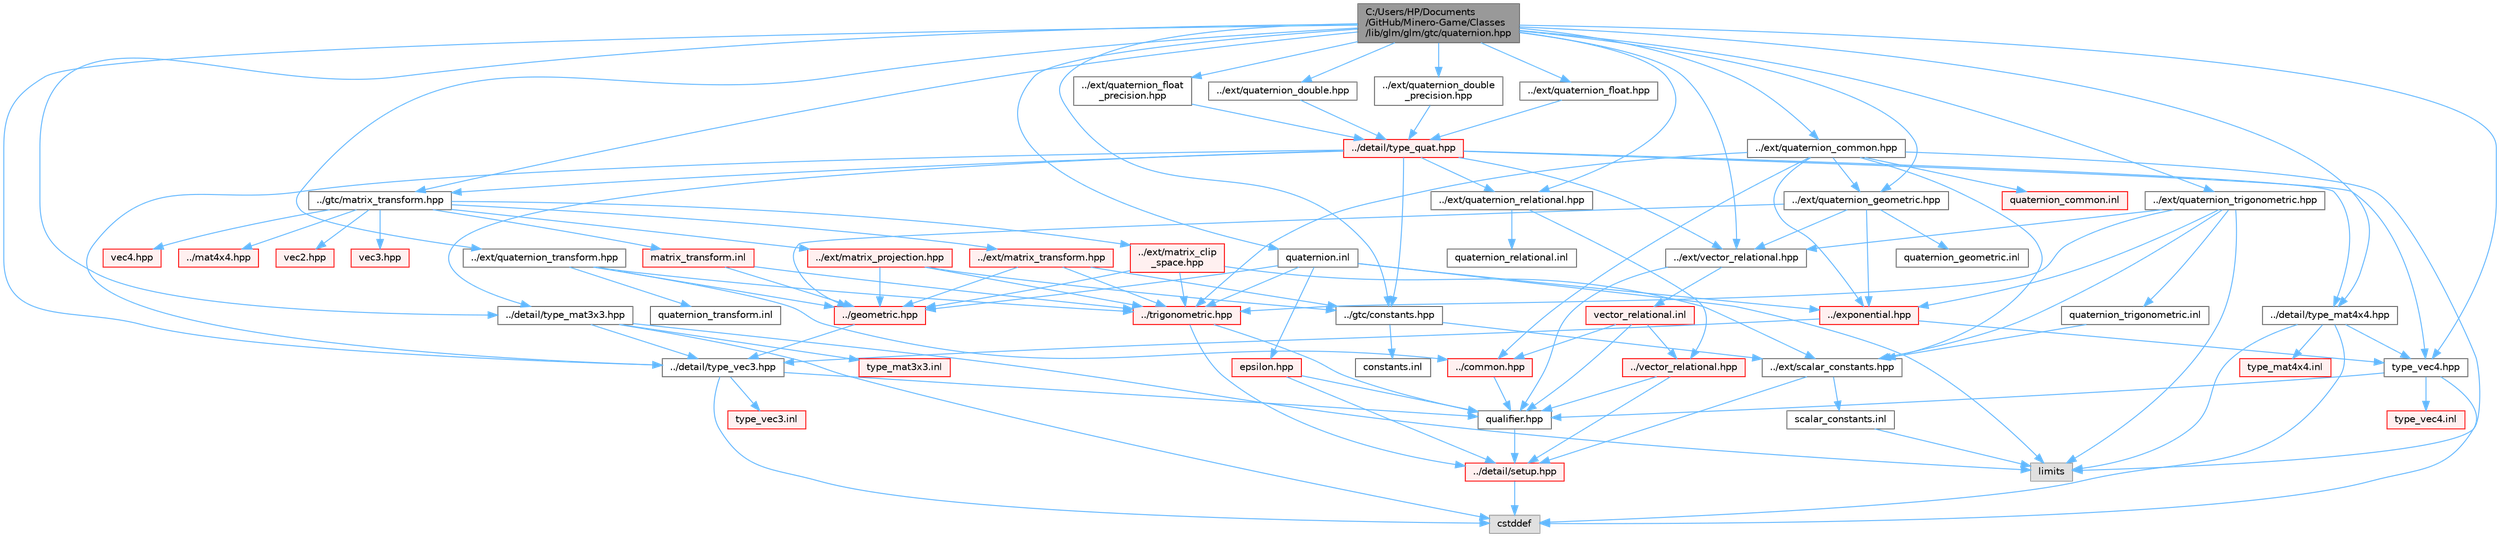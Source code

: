 digraph "C:/Users/HP/Documents/GitHub/Minero-Game/Classes/lib/glm/glm/gtc/quaternion.hpp"
{
 // LATEX_PDF_SIZE
  bgcolor="transparent";
  edge [fontname=Helvetica,fontsize=10,labelfontname=Helvetica,labelfontsize=10];
  node [fontname=Helvetica,fontsize=10,shape=box,height=0.2,width=0.4];
  Node1 [id="Node000001",label="C:/Users/HP/Documents\l/GitHub/Minero-Game/Classes\l/lib/glm/glm/gtc/quaternion.hpp",height=0.2,width=0.4,color="gray40", fillcolor="grey60", style="filled", fontcolor="black",tooltip=" "];
  Node1 -> Node2 [id="edge227_Node000001_Node000002",color="steelblue1",style="solid",tooltip=" "];
  Node2 [id="Node000002",label="../gtc/constants.hpp",height=0.2,width=0.4,color="grey40", fillcolor="white", style="filled",URL="$_classes_2lib_2glm_2glm_2gtc_2constants_8hpp.html",tooltip=" "];
  Node2 -> Node3 [id="edge228_Node000002_Node000003",color="steelblue1",style="solid",tooltip=" "];
  Node3 [id="Node000003",label="../ext/scalar_constants.hpp",height=0.2,width=0.4,color="grey40", fillcolor="white", style="filled",URL="$_classes_2lib_2glm_2glm_2ext_2scalar__constants_8hpp.html",tooltip=" "];
  Node3 -> Node4 [id="edge229_Node000003_Node000004",color="steelblue1",style="solid",tooltip=" "];
  Node4 [id="Node000004",label="../detail/setup.hpp",height=0.2,width=0.4,color="red", fillcolor="#FFF0F0", style="filled",URL="$_classes_2lib_2glm_2glm_2detail_2setup_8hpp.html",tooltip=" "];
  Node4 -> Node6 [id="edge230_Node000004_Node000006",color="steelblue1",style="solid",tooltip=" "];
  Node6 [id="Node000006",label="cstddef",height=0.2,width=0.4,color="grey60", fillcolor="#E0E0E0", style="filled",tooltip=" "];
  Node3 -> Node8 [id="edge231_Node000003_Node000008",color="steelblue1",style="solid",tooltip=" "];
  Node8 [id="Node000008",label="scalar_constants.inl",height=0.2,width=0.4,color="grey40", fillcolor="white", style="filled",URL="$_classes_2lib_2glm_2glm_2ext_2scalar__constants_8inl.html",tooltip=" "];
  Node8 -> Node9 [id="edge232_Node000008_Node000009",color="steelblue1",style="solid",tooltip=" "];
  Node9 [id="Node000009",label="limits",height=0.2,width=0.4,color="grey60", fillcolor="#E0E0E0", style="filled",tooltip=" "];
  Node2 -> Node10 [id="edge233_Node000002_Node000010",color="steelblue1",style="solid",tooltip=" "];
  Node10 [id="Node000010",label="constants.inl",height=0.2,width=0.4,color="grey40", fillcolor="white", style="filled",URL="$_classes_2lib_2glm_2glm_2gtc_2constants_8inl.html",tooltip=" "];
  Node1 -> Node11 [id="edge234_Node000001_Node000011",color="steelblue1",style="solid",tooltip=" "];
  Node11 [id="Node000011",label="../gtc/matrix_transform.hpp",height=0.2,width=0.4,color="grey40", fillcolor="white", style="filled",URL="$_classes_2lib_2glm_2glm_2gtc_2matrix__transform_8hpp.html",tooltip=" "];
  Node11 -> Node12 [id="edge235_Node000011_Node000012",color="steelblue1",style="solid",tooltip=" "];
  Node12 [id="Node000012",label="../mat4x4.hpp",height=0.2,width=0.4,color="red", fillcolor="#FFF0F0", style="filled",URL="$_classes_2lib_2glm_2glm_2mat4x4_8hpp.html",tooltip=" "];
  Node11 -> Node21 [id="edge236_Node000011_Node000021",color="steelblue1",style="solid",tooltip=" "];
  Node21 [id="Node000021",label="vec2.hpp",height=0.2,width=0.4,color="red", fillcolor="#FFF0F0", style="filled",URL="$_classes_2lib_2glm_2glm_2vec2_8hpp.html",tooltip=" "];
  Node11 -> Node36 [id="edge237_Node000011_Node000036",color="steelblue1",style="solid",tooltip=" "];
  Node36 [id="Node000036",label="vec3.hpp",height=0.2,width=0.4,color="red", fillcolor="#FFF0F0", style="filled",URL="$_classes_2lib_2glm_2glm_2vec3_8hpp.html",tooltip=" "];
  Node11 -> Node49 [id="edge238_Node000011_Node000049",color="steelblue1",style="solid",tooltip=" "];
  Node49 [id="Node000049",label="vec4.hpp",height=0.2,width=0.4,color="red", fillcolor="#FFF0F0", style="filled",URL="$_classes_2lib_2glm_2glm_2vec4_8hpp.html",tooltip=" "];
  Node11 -> Node135 [id="edge239_Node000011_Node000135",color="steelblue1",style="solid",tooltip=" "];
  Node135 [id="Node000135",label="../ext/matrix_projection.hpp",height=0.2,width=0.4,color="red", fillcolor="#FFF0F0", style="filled",URL="$_classes_2lib_2glm_2glm_2ext_2matrix__projection_8hpp.html",tooltip=" "];
  Node135 -> Node2 [id="edge240_Node000135_Node000002",color="steelblue1",style="solid",tooltip=" "];
  Node135 -> Node117 [id="edge241_Node000135_Node000117",color="steelblue1",style="solid",tooltip=" "];
  Node117 [id="Node000117",label="../geometric.hpp",height=0.2,width=0.4,color="red", fillcolor="#FFF0F0", style="filled",URL="$_classes_2lib_2glm_2glm_2geometric_8hpp.html",tooltip=" "];
  Node117 -> Node38 [id="edge242_Node000117_Node000038",color="steelblue1",style="solid",tooltip=" "];
  Node38 [id="Node000038",label="../detail/type_vec3.hpp",height=0.2,width=0.4,color="grey40", fillcolor="white", style="filled",URL="$_classes_2lib_2glm_2glm_2detail_2type__vec3_8hpp.html",tooltip=" "];
  Node38 -> Node16 [id="edge243_Node000038_Node000016",color="steelblue1",style="solid",tooltip=" "];
  Node16 [id="Node000016",label="qualifier.hpp",height=0.2,width=0.4,color="grey40", fillcolor="white", style="filled",URL="$_classes_2lib_2glm_2glm_2detail_2qualifier_8hpp.html",tooltip=" "];
  Node16 -> Node4 [id="edge244_Node000016_Node000004",color="steelblue1",style="solid",tooltip=" "];
  Node38 -> Node6 [id="edge245_Node000038_Node000006",color="steelblue1",style="solid",tooltip=" "];
  Node38 -> Node39 [id="edge246_Node000038_Node000039",color="steelblue1",style="solid",tooltip=" "];
  Node39 [id="Node000039",label="type_vec3.inl",height=0.2,width=0.4,color="red", fillcolor="#FFF0F0", style="filled",URL="$_classes_2lib_2glm_2glm_2detail_2type__vec3_8inl.html",tooltip=" "];
  Node135 -> Node136 [id="edge247_Node000135_Node000136",color="steelblue1",style="solid",tooltip=" "];
  Node136 [id="Node000136",label="../trigonometric.hpp",height=0.2,width=0.4,color="red", fillcolor="#FFF0F0", style="filled",URL="$_classes_2lib_2glm_2glm_2trigonometric_8hpp.html",tooltip=" "];
  Node136 -> Node4 [id="edge248_Node000136_Node000004",color="steelblue1",style="solid",tooltip=" "];
  Node136 -> Node16 [id="edge249_Node000136_Node000016",color="steelblue1",style="solid",tooltip=" "];
  Node11 -> Node140 [id="edge250_Node000011_Node000140",color="steelblue1",style="solid",tooltip=" "];
  Node140 [id="Node000140",label="../ext/matrix_clip\l_space.hpp",height=0.2,width=0.4,color="red", fillcolor="#FFF0F0", style="filled",URL="$_classes_2lib_2glm_2glm_2ext_2matrix__clip__space_8hpp.html",tooltip=" "];
  Node140 -> Node3 [id="edge251_Node000140_Node000003",color="steelblue1",style="solid",tooltip=" "];
  Node140 -> Node117 [id="edge252_Node000140_Node000117",color="steelblue1",style="solid",tooltip=" "];
  Node140 -> Node136 [id="edge253_Node000140_Node000136",color="steelblue1",style="solid",tooltip=" "];
  Node11 -> Node142 [id="edge254_Node000011_Node000142",color="steelblue1",style="solid",tooltip=" "];
  Node142 [id="Node000142",label="../ext/matrix_transform.hpp",height=0.2,width=0.4,color="red", fillcolor="#FFF0F0", style="filled",URL="$_classes_2lib_2glm_2glm_2ext_2matrix__transform_8hpp.html",tooltip=" "];
  Node142 -> Node2 [id="edge255_Node000142_Node000002",color="steelblue1",style="solid",tooltip=" "];
  Node142 -> Node117 [id="edge256_Node000142_Node000117",color="steelblue1",style="solid",tooltip=" "];
  Node142 -> Node136 [id="edge257_Node000142_Node000136",color="steelblue1",style="solid",tooltip=" "];
  Node11 -> Node144 [id="edge258_Node000011_Node000144",color="steelblue1",style="solid",tooltip=" "];
  Node144 [id="Node000144",label="matrix_transform.inl",height=0.2,width=0.4,color="red", fillcolor="#FFF0F0", style="filled",URL="$_classes_2lib_2glm_2glm_2gtc_2matrix__transform_8inl.html",tooltip=" "];
  Node144 -> Node117 [id="edge259_Node000144_Node000117",color="steelblue1",style="solid",tooltip=" "];
  Node144 -> Node136 [id="edge260_Node000144_Node000136",color="steelblue1",style="solid",tooltip=" "];
  Node1 -> Node145 [id="edge261_Node000001_Node000145",color="steelblue1",style="solid",tooltip=" "];
  Node145 [id="Node000145",label="../ext/vector_relational.hpp",height=0.2,width=0.4,color="grey40", fillcolor="white", style="filled",URL="$_classes_2lib_2glm_2glm_2ext_2vector__relational_8hpp.html",tooltip=" "];
  Node145 -> Node16 [id="edge262_Node000145_Node000016",color="steelblue1",style="solid",tooltip=" "];
  Node145 -> Node146 [id="edge263_Node000145_Node000146",color="steelblue1",style="solid",tooltip=" "];
  Node146 [id="Node000146",label="vector_relational.inl",height=0.2,width=0.4,color="red", fillcolor="#FFF0F0", style="filled",URL="$_classes_2lib_2glm_2glm_2ext_2vector__relational_8inl.html",tooltip=" "];
  Node146 -> Node124 [id="edge264_Node000146_Node000124",color="steelblue1",style="solid",tooltip=" "];
  Node124 [id="Node000124",label="../vector_relational.hpp",height=0.2,width=0.4,color="red", fillcolor="#FFF0F0", style="filled",URL="$_classes_2lib_2glm_2glm_2vector__relational_8hpp.html",tooltip=" "];
  Node124 -> Node16 [id="edge265_Node000124_Node000016",color="steelblue1",style="solid",tooltip=" "];
  Node124 -> Node4 [id="edge266_Node000124_Node000004",color="steelblue1",style="solid",tooltip=" "];
  Node146 -> Node128 [id="edge267_Node000146_Node000128",color="steelblue1",style="solid",tooltip=" "];
  Node128 [id="Node000128",label="../common.hpp",height=0.2,width=0.4,color="red", fillcolor="#FFF0F0", style="filled",URL="$_classes_2lib_2glm_2glm_2common_8hpp.html",tooltip=" "];
  Node128 -> Node16 [id="edge268_Node000128_Node000016",color="steelblue1",style="solid",tooltip=" "];
  Node146 -> Node16 [id="edge269_Node000146_Node000016",color="steelblue1",style="solid",tooltip=" "];
  Node1 -> Node148 [id="edge270_Node000001_Node000148",color="steelblue1",style="solid",tooltip=" "];
  Node148 [id="Node000148",label="../ext/quaternion_common.hpp",height=0.2,width=0.4,color="grey40", fillcolor="white", style="filled",URL="$_classes_2lib_2glm_2glm_2ext_2quaternion__common_8hpp.html",tooltip=" "];
  Node148 -> Node3 [id="edge271_Node000148_Node000003",color="steelblue1",style="solid",tooltip=" "];
  Node148 -> Node149 [id="edge272_Node000148_Node000149",color="steelblue1",style="solid",tooltip=" "];
  Node149 [id="Node000149",label="../ext/quaternion_geometric.hpp",height=0.2,width=0.4,color="grey40", fillcolor="white", style="filled",URL="$_classes_2lib_2glm_2glm_2ext_2quaternion__geometric_8hpp.html",tooltip=" "];
  Node149 -> Node117 [id="edge273_Node000149_Node000117",color="steelblue1",style="solid",tooltip=" "];
  Node149 -> Node119 [id="edge274_Node000149_Node000119",color="steelblue1",style="solid",tooltip=" "];
  Node119 [id="Node000119",label="../exponential.hpp",height=0.2,width=0.4,color="red", fillcolor="#FFF0F0", style="filled",URL="$_classes_2lib_2glm_2glm_2exponential_8hpp.html",tooltip=" "];
  Node119 -> Node38 [id="edge275_Node000119_Node000038",color="steelblue1",style="solid",tooltip=" "];
  Node119 -> Node15 [id="edge276_Node000119_Node000015",color="steelblue1",style="solid",tooltip=" "];
  Node15 [id="Node000015",label="type_vec4.hpp",height=0.2,width=0.4,color="grey40", fillcolor="white", style="filled",URL="$_classes_2lib_2glm_2glm_2detail_2type__vec4_8hpp.html",tooltip=" "];
  Node15 -> Node16 [id="edge277_Node000015_Node000016",color="steelblue1",style="solid",tooltip=" "];
  Node15 -> Node6 [id="edge278_Node000015_Node000006",color="steelblue1",style="solid",tooltip=" "];
  Node15 -> Node17 [id="edge279_Node000015_Node000017",color="steelblue1",style="solid",tooltip=" "];
  Node17 [id="Node000017",label="type_vec4.inl",height=0.2,width=0.4,color="red", fillcolor="#FFF0F0", style="filled",URL="$_classes_2lib_2glm_2glm_2detail_2type__vec4_8inl.html",tooltip=" "];
  Node149 -> Node145 [id="edge280_Node000149_Node000145",color="steelblue1",style="solid",tooltip=" "];
  Node149 -> Node150 [id="edge281_Node000149_Node000150",color="steelblue1",style="solid",tooltip=" "];
  Node150 [id="Node000150",label="quaternion_geometric.inl",height=0.2,width=0.4,color="grey40", fillcolor="white", style="filled",URL="$_classes_2lib_2glm_2glm_2ext_2quaternion__geometric_8inl.html",tooltip=" "];
  Node148 -> Node128 [id="edge282_Node000148_Node000128",color="steelblue1",style="solid",tooltip=" "];
  Node148 -> Node136 [id="edge283_Node000148_Node000136",color="steelblue1",style="solid",tooltip=" "];
  Node148 -> Node119 [id="edge284_Node000148_Node000119",color="steelblue1",style="solid",tooltip=" "];
  Node148 -> Node9 [id="edge285_Node000148_Node000009",color="steelblue1",style="solid",tooltip=" "];
  Node148 -> Node151 [id="edge286_Node000148_Node000151",color="steelblue1",style="solid",tooltip=" "];
  Node151 [id="Node000151",label="quaternion_common.inl",height=0.2,width=0.4,color="red", fillcolor="#FFF0F0", style="filled",URL="$_classes_2lib_2glm_2glm_2ext_2quaternion__common_8inl.html",tooltip=" "];
  Node1 -> Node153 [id="edge287_Node000001_Node000153",color="steelblue1",style="solid",tooltip=" "];
  Node153 [id="Node000153",label="../ext/quaternion_float.hpp",height=0.2,width=0.4,color="grey40", fillcolor="white", style="filled",URL="$_classes_2lib_2glm_2glm_2ext_2quaternion__float_8hpp.html",tooltip=" "];
  Node153 -> Node154 [id="edge288_Node000153_Node000154",color="steelblue1",style="solid",tooltip=" "];
  Node154 [id="Node000154",label="../detail/type_quat.hpp",height=0.2,width=0.4,color="red", fillcolor="#FFF0F0", style="filled",URL="$_classes_2lib_2glm_2glm_2detail_2type__quat_8hpp.html",tooltip=" "];
  Node154 -> Node90 [id="edge289_Node000154_Node000090",color="steelblue1",style="solid",tooltip=" "];
  Node90 [id="Node000090",label="../detail/type_mat3x3.hpp",height=0.2,width=0.4,color="grey40", fillcolor="white", style="filled",URL="$_classes_2lib_2glm_2glm_2detail_2type__mat3x3_8hpp.html",tooltip=" "];
  Node90 -> Node38 [id="edge290_Node000090_Node000038",color="steelblue1",style="solid",tooltip=" "];
  Node90 -> Node9 [id="edge291_Node000090_Node000009",color="steelblue1",style="solid",tooltip=" "];
  Node90 -> Node6 [id="edge292_Node000090_Node000006",color="steelblue1",style="solid",tooltip=" "];
  Node90 -> Node91 [id="edge293_Node000090_Node000091",color="steelblue1",style="solid",tooltip=" "];
  Node91 [id="Node000091",label="type_mat3x3.inl",height=0.2,width=0.4,color="red", fillcolor="#FFF0F0", style="filled",URL="$_classes_2lib_2glm_2glm_2detail_2type__mat3x3_8inl.html",tooltip=" "];
  Node154 -> Node14 [id="edge294_Node000154_Node000014",color="steelblue1",style="solid",tooltip=" "];
  Node14 [id="Node000014",label="../detail/type_mat4x4.hpp",height=0.2,width=0.4,color="grey40", fillcolor="white", style="filled",URL="$_classes_2lib_2glm_2glm_2detail_2type__mat4x4_8hpp.html",tooltip=" "];
  Node14 -> Node15 [id="edge295_Node000014_Node000015",color="steelblue1",style="solid",tooltip=" "];
  Node14 -> Node9 [id="edge296_Node000014_Node000009",color="steelblue1",style="solid",tooltip=" "];
  Node14 -> Node6 [id="edge297_Node000014_Node000006",color="steelblue1",style="solid",tooltip=" "];
  Node14 -> Node19 [id="edge298_Node000014_Node000019",color="steelblue1",style="solid",tooltip=" "];
  Node19 [id="Node000019",label="type_mat4x4.inl",height=0.2,width=0.4,color="red", fillcolor="#FFF0F0", style="filled",URL="$_classes_2lib_2glm_2glm_2detail_2type__mat4x4_8inl.html",tooltip=" "];
  Node154 -> Node38 [id="edge299_Node000154_Node000038",color="steelblue1",style="solid",tooltip=" "];
  Node154 -> Node15 [id="edge300_Node000154_Node000015",color="steelblue1",style="solid",tooltip=" "];
  Node154 -> Node145 [id="edge301_Node000154_Node000145",color="steelblue1",style="solid",tooltip=" "];
  Node154 -> Node155 [id="edge302_Node000154_Node000155",color="steelblue1",style="solid",tooltip=" "];
  Node155 [id="Node000155",label="../ext/quaternion_relational.hpp",height=0.2,width=0.4,color="grey40", fillcolor="white", style="filled",URL="$_classes_2lib_2glm_2glm_2ext_2quaternion__relational_8hpp.html",tooltip=" "];
  Node155 -> Node124 [id="edge303_Node000155_Node000124",color="steelblue1",style="solid",tooltip=" "];
  Node155 -> Node156 [id="edge304_Node000155_Node000156",color="steelblue1",style="solid",tooltip=" "];
  Node156 [id="Node000156",label="quaternion_relational.inl",height=0.2,width=0.4,color="grey40", fillcolor="white", style="filled",URL="$_classes_2lib_2glm_2glm_2ext_2quaternion__relational_8inl.html",tooltip=" "];
  Node154 -> Node2 [id="edge305_Node000154_Node000002",color="steelblue1",style="solid",tooltip=" "];
  Node154 -> Node11 [id="edge306_Node000154_Node000011",color="steelblue1",style="solid",tooltip=" "];
  Node1 -> Node158 [id="edge307_Node000001_Node000158",color="steelblue1",style="solid",tooltip=" "];
  Node158 [id="Node000158",label="../ext/quaternion_float\l_precision.hpp",height=0.2,width=0.4,color="grey40", fillcolor="white", style="filled",URL="$_classes_2lib_2glm_2glm_2ext_2quaternion__float__precision_8hpp.html",tooltip=" "];
  Node158 -> Node154 [id="edge308_Node000158_Node000154",color="steelblue1",style="solid",tooltip=" "];
  Node1 -> Node159 [id="edge309_Node000001_Node000159",color="steelblue1",style="solid",tooltip=" "];
  Node159 [id="Node000159",label="../ext/quaternion_double.hpp",height=0.2,width=0.4,color="grey40", fillcolor="white", style="filled",URL="$_classes_2lib_2glm_2glm_2ext_2quaternion__double_8hpp.html",tooltip=" "];
  Node159 -> Node154 [id="edge310_Node000159_Node000154",color="steelblue1",style="solid",tooltip=" "];
  Node1 -> Node160 [id="edge311_Node000001_Node000160",color="steelblue1",style="solid",tooltip=" "];
  Node160 [id="Node000160",label="../ext/quaternion_double\l_precision.hpp",height=0.2,width=0.4,color="grey40", fillcolor="white", style="filled",URL="$_classes_2lib_2glm_2glm_2ext_2quaternion__double__precision_8hpp.html",tooltip=" "];
  Node160 -> Node154 [id="edge312_Node000160_Node000154",color="steelblue1",style="solid",tooltip=" "];
  Node1 -> Node155 [id="edge313_Node000001_Node000155",color="steelblue1",style="solid",tooltip=" "];
  Node1 -> Node149 [id="edge314_Node000001_Node000149",color="steelblue1",style="solid",tooltip=" "];
  Node1 -> Node161 [id="edge315_Node000001_Node000161",color="steelblue1",style="solid",tooltip=" "];
  Node161 [id="Node000161",label="../ext/quaternion_trigonometric.hpp",height=0.2,width=0.4,color="grey40", fillcolor="white", style="filled",URL="$_classes_2lib_2glm_2glm_2ext_2quaternion__trigonometric_8hpp.html",tooltip=" "];
  Node161 -> Node136 [id="edge316_Node000161_Node000136",color="steelblue1",style="solid",tooltip=" "];
  Node161 -> Node119 [id="edge317_Node000161_Node000119",color="steelblue1",style="solid",tooltip=" "];
  Node161 -> Node3 [id="edge318_Node000161_Node000003",color="steelblue1",style="solid",tooltip=" "];
  Node161 -> Node145 [id="edge319_Node000161_Node000145",color="steelblue1",style="solid",tooltip=" "];
  Node161 -> Node9 [id="edge320_Node000161_Node000009",color="steelblue1",style="solid",tooltip=" "];
  Node161 -> Node162 [id="edge321_Node000161_Node000162",color="steelblue1",style="solid",tooltip=" "];
  Node162 [id="Node000162",label="quaternion_trigonometric.inl",height=0.2,width=0.4,color="grey40", fillcolor="white", style="filled",URL="$_classes_2lib_2glm_2glm_2ext_2quaternion__trigonometric_8inl.html",tooltip=" "];
  Node162 -> Node3 [id="edge322_Node000162_Node000003",color="steelblue1",style="solid",tooltip=" "];
  Node1 -> Node163 [id="edge323_Node000001_Node000163",color="steelblue1",style="solid",tooltip=" "];
  Node163 [id="Node000163",label="../ext/quaternion_transform.hpp",height=0.2,width=0.4,color="grey40", fillcolor="white", style="filled",URL="$_classes_2lib_2glm_2glm_2ext_2quaternion__transform_8hpp.html",tooltip=" "];
  Node163 -> Node128 [id="edge324_Node000163_Node000128",color="steelblue1",style="solid",tooltip=" "];
  Node163 -> Node136 [id="edge325_Node000163_Node000136",color="steelblue1",style="solid",tooltip=" "];
  Node163 -> Node117 [id="edge326_Node000163_Node000117",color="steelblue1",style="solid",tooltip=" "];
  Node163 -> Node164 [id="edge327_Node000163_Node000164",color="steelblue1",style="solid",tooltip=" "];
  Node164 [id="Node000164",label="quaternion_transform.inl",height=0.2,width=0.4,color="grey40", fillcolor="white", style="filled",URL="$_classes_2lib_2glm_2glm_2ext_2quaternion__transform_8inl.html",tooltip=" "];
  Node1 -> Node90 [id="edge328_Node000001_Node000090",color="steelblue1",style="solid",tooltip=" "];
  Node1 -> Node14 [id="edge329_Node000001_Node000014",color="steelblue1",style="solid",tooltip=" "];
  Node1 -> Node38 [id="edge330_Node000001_Node000038",color="steelblue1",style="solid",tooltip=" "];
  Node1 -> Node15 [id="edge331_Node000001_Node000015",color="steelblue1",style="solid",tooltip=" "];
  Node1 -> Node165 [id="edge332_Node000001_Node000165",color="steelblue1",style="solid",tooltip=" "];
  Node165 [id="Node000165",label="quaternion.inl",height=0.2,width=0.4,color="grey40", fillcolor="white", style="filled",URL="$_classes_2lib_2glm_2glm_2gtc_2quaternion_8inl.html",tooltip=" "];
  Node165 -> Node136 [id="edge333_Node000165_Node000136",color="steelblue1",style="solid",tooltip=" "];
  Node165 -> Node117 [id="edge334_Node000165_Node000117",color="steelblue1",style="solid",tooltip=" "];
  Node165 -> Node119 [id="edge335_Node000165_Node000119",color="steelblue1",style="solid",tooltip=" "];
  Node165 -> Node166 [id="edge336_Node000165_Node000166",color="steelblue1",style="solid",tooltip=" "];
  Node166 [id="Node000166",label="epsilon.hpp",height=0.2,width=0.4,color="red", fillcolor="#FFF0F0", style="filled",URL="$_classes_2lib_2glm_2glm_2gtc_2epsilon_8hpp.html",tooltip=" "];
  Node166 -> Node4 [id="edge337_Node000166_Node000004",color="steelblue1",style="solid",tooltip=" "];
  Node166 -> Node16 [id="edge338_Node000166_Node000016",color="steelblue1",style="solid",tooltip=" "];
  Node165 -> Node9 [id="edge339_Node000165_Node000009",color="steelblue1",style="solid",tooltip=" "];
}
